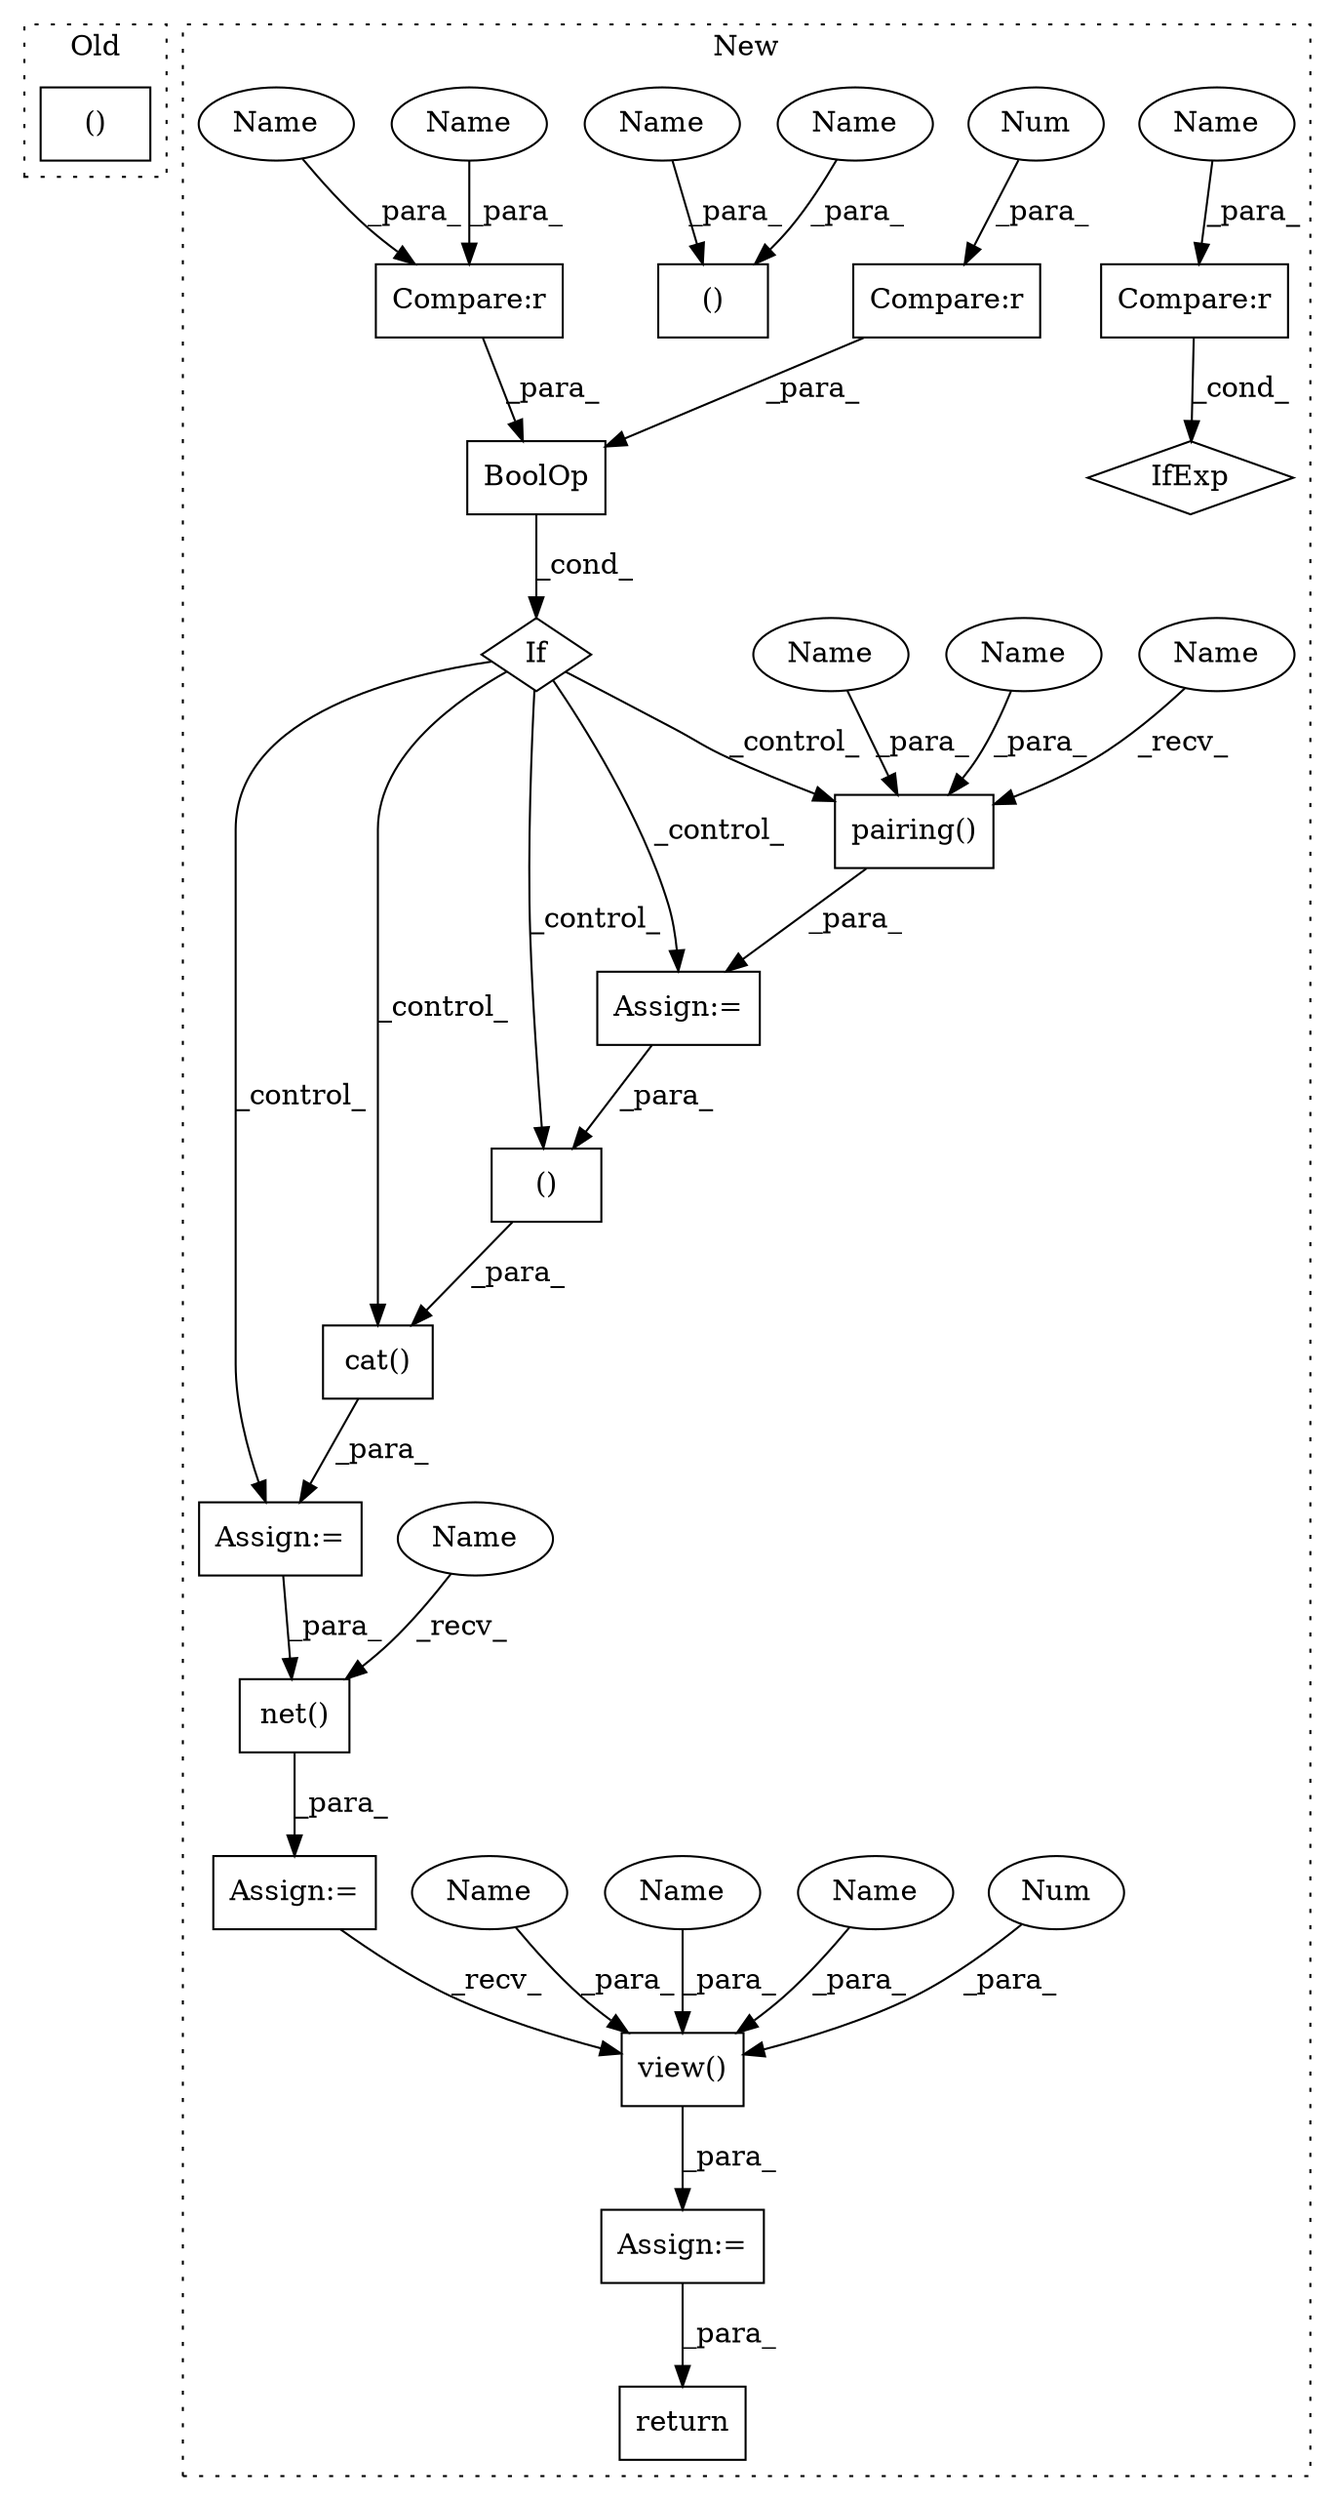 digraph G {
subgraph cluster0 {
1 [label="()" a="54" s="4018" l="9" shape="box"];
label = "Old";
style="dotted";
}
subgraph cluster1 {
2 [label="net()" a="75" s="6136,6146" l="9,1" shape="box"];
3 [label="()" a="54" s="6080" l="3" shape="box"];
4 [label="If" a="96" s="5891,5934" l="3,14" shape="diamond"];
5 [label="pairing()" a="75" s="5957,5984" l="13,36" shape="box"];
6 [label="Compare:r" a="40" s="5894" l="17" shape="box"];
7 [label="Num" a="76" s="5910" l="1" shape="ellipse"];
8 [label="Compare:r" a="40" s="5916" l="18" shape="box"];
9 [label="view()" a="75" s="6160,6178" l="7,1" shape="box"];
10 [label="BoolOp" a="72" s="5894" l="40" shape="box"];
11 [label="cat()" a="75" s="6063,6084" l="10,8" shape="box"];
12 [label="Num" a="76" s="6176" l="2" shape="ellipse"];
13 [label="Assign:=" a="68" s="6157" l="3" shape="box"];
14 [label="Assign:=" a="68" s="6060" l="3" shape="box"];
15 [label="Assign:=" a="68" s="5954" l="3" shape="box"];
16 [label="Compare:r" a="40" s="5713" l="11" shape="box"];
17 [label="IfExp" a="51" s="5709,5724" l="4,6" shape="diamond"];
18 [label="Assign:=" a="68" s="6133" l="3" shape="box"];
19 [label="return" a="93" s="6208" l="7" shape="box"];
20 [label="()" a="54" s="5782" l="6" shape="box"];
21 [label="Name" a="87" s="5781" l="1" shape="ellipse"];
22 [label="Name" a="87" s="6167" l="1" shape="ellipse"];
23 [label="Name" a="87" s="5720" l="4" shape="ellipse"];
24 [label="Name" a="87" s="5930" l="4" shape="ellipse"];
25 [label="Name" a="87" s="6173" l="1" shape="ellipse"];
26 [label="Name" a="87" s="6170" l="1" shape="ellipse"];
27 [label="Name" a="87" s="5784" l="1" shape="ellipse"];
28 [label="Name" a="87" s="5970" l="6" shape="ellipse"];
29 [label="Name" a="87" s="5916" l="6" shape="ellipse"];
30 [label="Name" a="87" s="5978" l="6" shape="ellipse"];
31 [label="Name" a="87" s="6136" l="4" shape="ellipse"];
32 [label="Name" a="87" s="5957" l="4" shape="ellipse"];
label = "New";
style="dotted";
}
2 -> 18 [label="_para_"];
3 -> 11 [label="_para_"];
4 -> 5 [label="_control_"];
4 -> 3 [label="_control_"];
4 -> 15 [label="_control_"];
4 -> 11 [label="_control_"];
4 -> 14 [label="_control_"];
5 -> 15 [label="_para_"];
6 -> 10 [label="_para_"];
7 -> 6 [label="_para_"];
8 -> 10 [label="_para_"];
9 -> 13 [label="_para_"];
10 -> 4 [label="_cond_"];
11 -> 14 [label="_para_"];
12 -> 9 [label="_para_"];
13 -> 19 [label="_para_"];
14 -> 2 [label="_para_"];
15 -> 3 [label="_para_"];
16 -> 17 [label="_cond_"];
18 -> 9 [label="_recv_"];
21 -> 20 [label="_para_"];
22 -> 9 [label="_para_"];
23 -> 16 [label="_para_"];
24 -> 8 [label="_para_"];
25 -> 9 [label="_para_"];
26 -> 9 [label="_para_"];
27 -> 20 [label="_para_"];
28 -> 5 [label="_para_"];
29 -> 8 [label="_para_"];
30 -> 5 [label="_para_"];
31 -> 2 [label="_recv_"];
32 -> 5 [label="_recv_"];
}